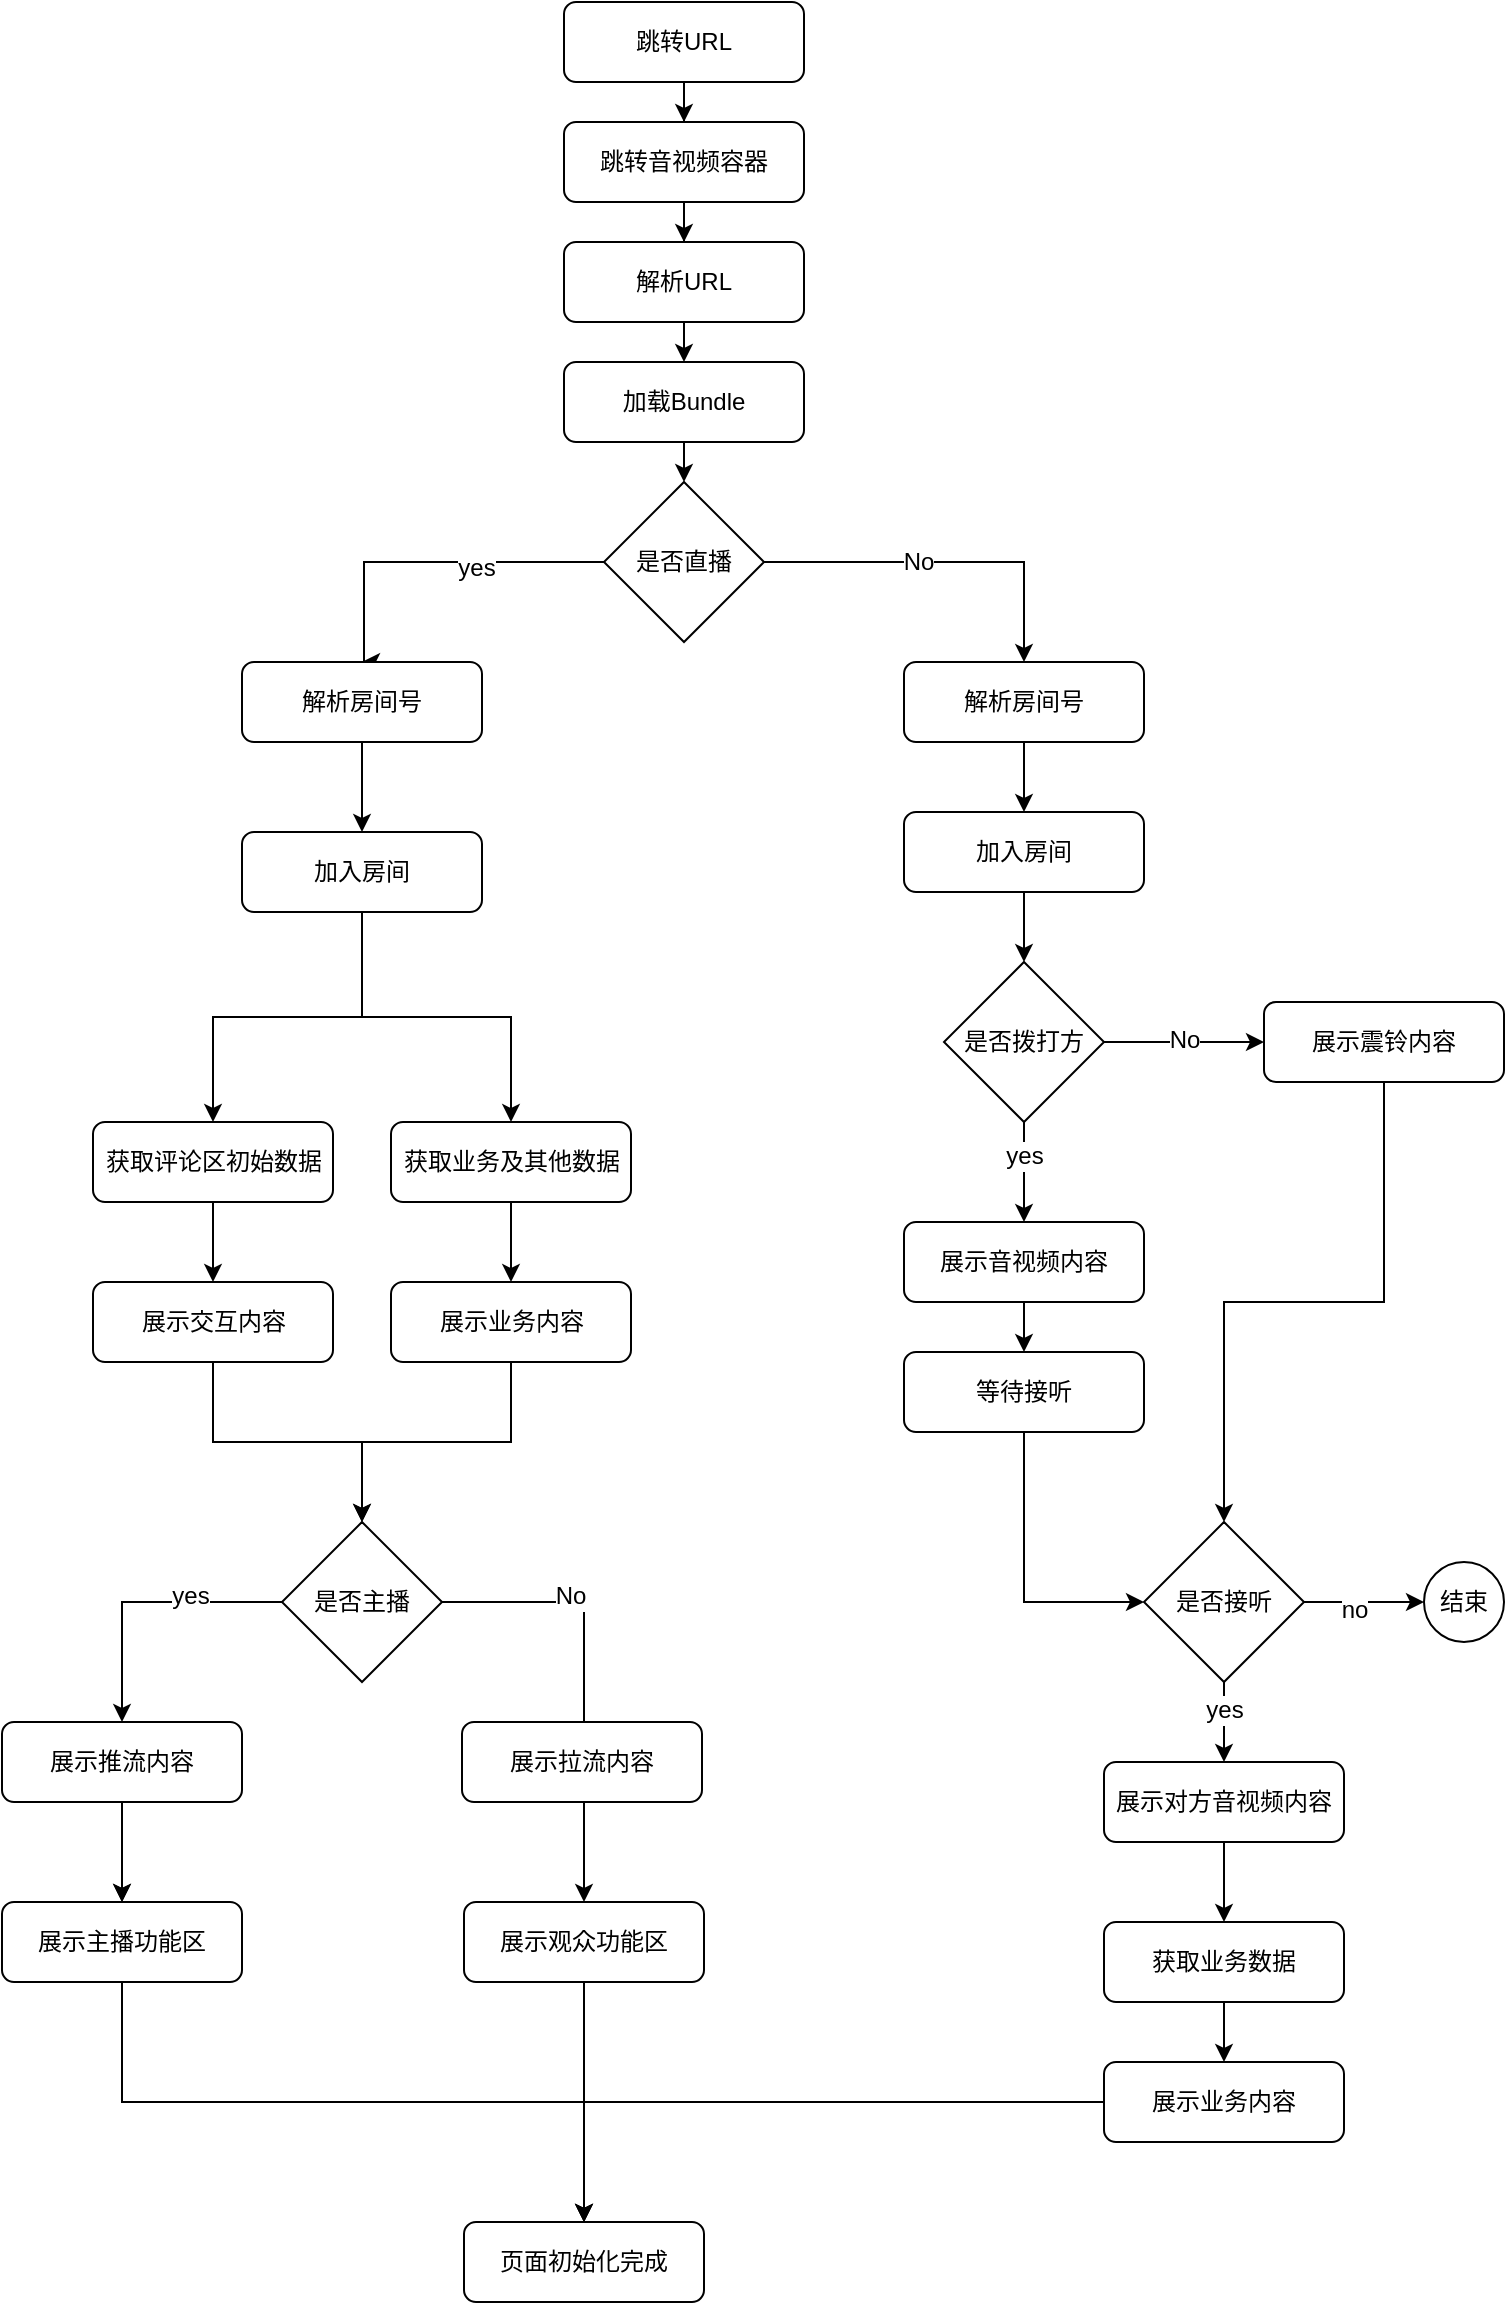 <mxfile version="12.7.6" type="github" pages="2">
  <diagram id="HYKLmY3Ni0rFSqoCe2Gg" name="第 1 页">
    <mxGraphModel dx="1773" dy="590" grid="1" gridSize="10" guides="1" tooltips="1" connect="1" arrows="1" fold="1" page="1" pageScale="1" pageWidth="827" pageHeight="1169" math="0" shadow="0">
      <root>
        <mxCell id="0" />
        <mxCell id="1" parent="0" />
        <mxCell id="6Yk51bXlvMiWCSTlYt-q-2" value="跳转URL" style="rounded=1;whiteSpace=wrap;html=1;" parent="1" vertex="1">
          <mxGeometry x="270" y="110" width="120" height="40" as="geometry" />
        </mxCell>
        <mxCell id="6Yk51bXlvMiWCSTlYt-q-5" style="edgeStyle=orthogonalEdgeStyle;rounded=0;orthogonalLoop=1;jettySize=auto;html=1;exitX=0.5;exitY=1;exitDx=0;exitDy=0;" parent="1" source="6Yk51bXlvMiWCSTlYt-q-2" target="6Yk51bXlvMiWCSTlYt-q-4" edge="1">
          <mxGeometry relative="1" as="geometry" />
        </mxCell>
        <mxCell id="6Yk51bXlvMiWCSTlYt-q-7" style="edgeStyle=orthogonalEdgeStyle;rounded=0;orthogonalLoop=1;jettySize=auto;html=1;" parent="1" source="6Yk51bXlvMiWCSTlYt-q-4" target="6Yk51bXlvMiWCSTlYt-q-6" edge="1">
          <mxGeometry relative="1" as="geometry" />
        </mxCell>
        <mxCell id="6Yk51bXlvMiWCSTlYt-q-4" value="跳转音视频容器" style="rounded=1;whiteSpace=wrap;html=1;" parent="1" vertex="1">
          <mxGeometry x="270" y="170" width="120" height="40" as="geometry" />
        </mxCell>
        <mxCell id="6Yk51bXlvMiWCSTlYt-q-35" style="edgeStyle=orthogonalEdgeStyle;rounded=0;orthogonalLoop=1;jettySize=auto;html=1;exitX=0.5;exitY=1;exitDx=0;exitDy=0;entryX=0.5;entryY=0;entryDx=0;entryDy=0;" parent="1" source="6Yk51bXlvMiWCSTlYt-q-6" target="6Yk51bXlvMiWCSTlYt-q-8" edge="1">
          <mxGeometry relative="1" as="geometry" />
        </mxCell>
        <mxCell id="6Yk51bXlvMiWCSTlYt-q-6" value="解析URL" style="rounded=1;whiteSpace=wrap;html=1;" parent="1" vertex="1">
          <mxGeometry x="270" y="230" width="120" height="40" as="geometry" />
        </mxCell>
        <mxCell id="6Yk51bXlvMiWCSTlYt-q-12" style="edgeStyle=orthogonalEdgeStyle;rounded=0;orthogonalLoop=1;jettySize=auto;html=1;entryX=0.5;entryY=0;entryDx=0;entryDy=0;exitX=0;exitY=0.5;exitDx=0;exitDy=0;" parent="1" source="6Yk51bXlvMiWCSTlYt-q-15" target="6Yk51bXlvMiWCSTlYt-q-22" edge="1">
          <mxGeometry relative="1" as="geometry">
            <mxPoint x="320" y="380" as="sourcePoint" />
            <Array as="points">
              <mxPoint x="170" y="390" />
            </Array>
            <mxPoint x="170" y="430" as="targetPoint" />
          </mxGeometry>
        </mxCell>
        <mxCell id="6Yk51bXlvMiWCSTlYt-q-18" value="yes" style="text;html=1;align=center;verticalAlign=middle;resizable=0;points=[];labelBackgroundColor=#ffffff;" parent="6Yk51bXlvMiWCSTlYt-q-12" vertex="1" connectable="0">
          <mxGeometry x="-0.25" y="3" relative="1" as="geometry">
            <mxPoint as="offset" />
          </mxGeometry>
        </mxCell>
        <mxCell id="6Yk51bXlvMiWCSTlYt-q-8" value="加载Bundle" style="rounded=1;whiteSpace=wrap;html=1;" parent="1" vertex="1">
          <mxGeometry x="270" y="290" width="120" height="40" as="geometry" />
        </mxCell>
        <mxCell id="6Yk51bXlvMiWCSTlYt-q-19" style="edgeStyle=orthogonalEdgeStyle;rounded=0;orthogonalLoop=1;jettySize=auto;html=1;entryX=0.5;entryY=0;entryDx=0;entryDy=0;" parent="1" source="6Yk51bXlvMiWCSTlYt-q-15" target="3MJpv1zXW1vsBIchZvpa-17" edge="1">
          <mxGeometry relative="1" as="geometry">
            <mxPoint x="500" y="420" as="targetPoint" />
          </mxGeometry>
        </mxCell>
        <mxCell id="6Yk51bXlvMiWCSTlYt-q-20" value="No" style="text;html=1;align=center;verticalAlign=middle;resizable=0;points=[];labelBackgroundColor=#ffffff;" parent="6Yk51bXlvMiWCSTlYt-q-19" vertex="1" connectable="0">
          <mxGeometry x="-0.15" relative="1" as="geometry">
            <mxPoint as="offset" />
          </mxGeometry>
        </mxCell>
        <mxCell id="6Yk51bXlvMiWCSTlYt-q-15" value="是否直播" style="rhombus;whiteSpace=wrap;html=1;" parent="1" vertex="1">
          <mxGeometry x="290" y="350" width="80" height="80" as="geometry" />
        </mxCell>
        <mxCell id="6Yk51bXlvMiWCSTlYt-q-16" value="" style="endArrow=classic;html=1;exitX=0.5;exitY=1;exitDx=0;exitDy=0;entryX=0.5;entryY=0;entryDx=0;entryDy=0;" parent="1" source="6Yk51bXlvMiWCSTlYt-q-8" target="6Yk51bXlvMiWCSTlYt-q-15" edge="1">
          <mxGeometry width="50" height="50" relative="1" as="geometry">
            <mxPoint x="330" y="530" as="sourcePoint" />
            <mxPoint x="380" y="480" as="targetPoint" />
          </mxGeometry>
        </mxCell>
        <mxCell id="6Yk51bXlvMiWCSTlYt-q-37" style="edgeStyle=orthogonalEdgeStyle;rounded=0;orthogonalLoop=1;jettySize=auto;html=1;exitX=0.5;exitY=1;exitDx=0;exitDy=0;entryX=0.5;entryY=0;entryDx=0;entryDy=0;" parent="1" source="6Yk51bXlvMiWCSTlYt-q-22" target="6Yk51bXlvMiWCSTlYt-q-36" edge="1">
          <mxGeometry relative="1" as="geometry" />
        </mxCell>
        <mxCell id="6Yk51bXlvMiWCSTlYt-q-22" value="解析房间号" style="rounded=1;whiteSpace=wrap;html=1;" parent="1" vertex="1">
          <mxGeometry x="109" y="440" width="120" height="40" as="geometry" />
        </mxCell>
        <mxCell id="3MJpv1zXW1vsBIchZvpa-63" style="edgeStyle=orthogonalEdgeStyle;rounded=0;orthogonalLoop=1;jettySize=auto;html=1;entryX=0.5;entryY=0;entryDx=0;entryDy=0;" edge="1" parent="1" source="6Yk51bXlvMiWCSTlYt-q-36" target="6Yk51bXlvMiWCSTlYt-q-40">
          <mxGeometry relative="1" as="geometry">
            <mxPoint x="140" y="630" as="targetPoint" />
          </mxGeometry>
        </mxCell>
        <mxCell id="3MJpv1zXW1vsBIchZvpa-64" style="edgeStyle=orthogonalEdgeStyle;rounded=0;orthogonalLoop=1;jettySize=auto;html=1;" edge="1" parent="1" source="6Yk51bXlvMiWCSTlYt-q-36" target="6Yk51bXlvMiWCSTlYt-q-44">
          <mxGeometry relative="1" as="geometry" />
        </mxCell>
        <mxCell id="6Yk51bXlvMiWCSTlYt-q-36" value="加入房间" style="rounded=1;whiteSpace=wrap;html=1;" parent="1" vertex="1">
          <mxGeometry x="109" y="525" width="120" height="40" as="geometry" />
        </mxCell>
        <mxCell id="3MJpv1zXW1vsBIchZvpa-65" style="edgeStyle=orthogonalEdgeStyle;rounded=0;orthogonalLoop=1;jettySize=auto;html=1;entryX=0.5;entryY=0;entryDx=0;entryDy=0;" edge="1" parent="1" source="6Yk51bXlvMiWCSTlYt-q-40" target="6Yk51bXlvMiWCSTlYt-q-50">
          <mxGeometry relative="1" as="geometry" />
        </mxCell>
        <mxCell id="6Yk51bXlvMiWCSTlYt-q-40" value="获取评论区初始数据" style="rounded=1;whiteSpace=wrap;html=1;" parent="1" vertex="1">
          <mxGeometry x="34.5" y="670" width="120" height="40" as="geometry" />
        </mxCell>
        <mxCell id="3MJpv1zXW1vsBIchZvpa-3" style="edgeStyle=orthogonalEdgeStyle;rounded=0;orthogonalLoop=1;jettySize=auto;html=1;exitX=0.5;exitY=1;exitDx=0;exitDy=0;" edge="1" parent="1" source="6Yk51bXlvMiWCSTlYt-q-44" target="3MJpv1zXW1vsBIchZvpa-2">
          <mxGeometry relative="1" as="geometry" />
        </mxCell>
        <mxCell id="6Yk51bXlvMiWCSTlYt-q-44" value="获取业务及其他数据" style="rounded=1;whiteSpace=wrap;html=1;" parent="1" vertex="1">
          <mxGeometry x="183.5" y="670" width="120" height="40" as="geometry" />
        </mxCell>
        <mxCell id="3MJpv1zXW1vsBIchZvpa-7" style="edgeStyle=orthogonalEdgeStyle;rounded=0;orthogonalLoop=1;jettySize=auto;html=1;entryX=0.5;entryY=0;entryDx=0;entryDy=0;" edge="1" parent="1" source="6Yk51bXlvMiWCSTlYt-q-50" target="3MJpv1zXW1vsBIchZvpa-5">
          <mxGeometry relative="1" as="geometry" />
        </mxCell>
        <mxCell id="6Yk51bXlvMiWCSTlYt-q-50" value="展示交互内容" style="rounded=1;whiteSpace=wrap;html=1;" parent="1" vertex="1">
          <mxGeometry x="34.5" y="750" width="120" height="40" as="geometry" />
        </mxCell>
        <mxCell id="3MJpv1zXW1vsBIchZvpa-10" style="edgeStyle=orthogonalEdgeStyle;rounded=0;orthogonalLoop=1;jettySize=auto;html=1;entryX=0.5;entryY=0;entryDx=0;entryDy=0;" edge="1" parent="1" source="3MJpv1zXW1vsBIchZvpa-2" target="3MJpv1zXW1vsBIchZvpa-5">
          <mxGeometry relative="1" as="geometry" />
        </mxCell>
        <mxCell id="3MJpv1zXW1vsBIchZvpa-2" value="展示业务内容" style="rounded=1;whiteSpace=wrap;html=1;" vertex="1" parent="1">
          <mxGeometry x="183.5" y="750" width="120" height="40" as="geometry" />
        </mxCell>
        <mxCell id="3MJpv1zXW1vsBIchZvpa-12" style="edgeStyle=orthogonalEdgeStyle;rounded=0;orthogonalLoop=1;jettySize=auto;html=1;entryX=0.5;entryY=0;entryDx=0;entryDy=0;" edge="1" parent="1" source="3MJpv1zXW1vsBIchZvpa-66" target="3MJpv1zXW1vsBIchZvpa-11">
          <mxGeometry relative="1" as="geometry" />
        </mxCell>
        <mxCell id="3MJpv1zXW1vsBIchZvpa-15" style="edgeStyle=orthogonalEdgeStyle;rounded=0;orthogonalLoop=1;jettySize=auto;html=1;entryX=0.5;entryY=0;entryDx=0;entryDy=0;exitX=1;exitY=0.5;exitDx=0;exitDy=0;" edge="1" parent="1" source="3MJpv1zXW1vsBIchZvpa-5" target="3MJpv1zXW1vsBIchZvpa-14">
          <mxGeometry relative="1" as="geometry" />
        </mxCell>
        <mxCell id="3MJpv1zXW1vsBIchZvpa-16" value="No" style="text;html=1;align=center;verticalAlign=middle;resizable=0;points=[];labelBackgroundColor=#ffffff;" vertex="1" connectable="0" parent="3MJpv1zXW1vsBIchZvpa-15">
          <mxGeometry x="-0.42" y="3" relative="1" as="geometry">
            <mxPoint as="offset" />
          </mxGeometry>
        </mxCell>
        <mxCell id="3MJpv1zXW1vsBIchZvpa-5" value="是否主播" style="rhombus;whiteSpace=wrap;html=1;" vertex="1" parent="1">
          <mxGeometry x="129" y="870" width="80" height="80" as="geometry" />
        </mxCell>
        <mxCell id="3MJpv1zXW1vsBIchZvpa-62" style="edgeStyle=orthogonalEdgeStyle;rounded=0;orthogonalLoop=1;jettySize=auto;html=1;entryX=0.5;entryY=0;entryDx=0;entryDy=0;" edge="1" parent="1" source="3MJpv1zXW1vsBIchZvpa-11" target="3MJpv1zXW1vsBIchZvpa-57">
          <mxGeometry relative="1" as="geometry">
            <Array as="points">
              <mxPoint x="49" y="1160" />
              <mxPoint x="280" y="1160" />
            </Array>
          </mxGeometry>
        </mxCell>
        <mxCell id="3MJpv1zXW1vsBIchZvpa-11" value="展示主播功能区" style="rounded=1;whiteSpace=wrap;html=1;" vertex="1" parent="1">
          <mxGeometry x="-11" y="1060" width="120" height="40" as="geometry" />
        </mxCell>
        <mxCell id="3MJpv1zXW1vsBIchZvpa-61" style="edgeStyle=orthogonalEdgeStyle;rounded=0;orthogonalLoop=1;jettySize=auto;html=1;entryX=0.5;entryY=0;entryDx=0;entryDy=0;" edge="1" parent="1" source="3MJpv1zXW1vsBIchZvpa-14" target="3MJpv1zXW1vsBIchZvpa-57">
          <mxGeometry relative="1" as="geometry" />
        </mxCell>
        <mxCell id="3MJpv1zXW1vsBIchZvpa-14" value="展示观众功能区" style="rounded=1;whiteSpace=wrap;html=1;" vertex="1" parent="1">
          <mxGeometry x="220" y="1060" width="120" height="40" as="geometry" />
        </mxCell>
        <mxCell id="3MJpv1zXW1vsBIchZvpa-20" style="edgeStyle=orthogonalEdgeStyle;rounded=0;orthogonalLoop=1;jettySize=auto;html=1;" edge="1" parent="1" source="3MJpv1zXW1vsBIchZvpa-17" target="3MJpv1zXW1vsBIchZvpa-19">
          <mxGeometry relative="1" as="geometry" />
        </mxCell>
        <mxCell id="3MJpv1zXW1vsBIchZvpa-17" value="解析房间号" style="rounded=1;whiteSpace=wrap;html=1;" vertex="1" parent="1">
          <mxGeometry x="440" y="440" width="120" height="40" as="geometry" />
        </mxCell>
        <mxCell id="3MJpv1zXW1vsBIchZvpa-22" style="edgeStyle=orthogonalEdgeStyle;rounded=0;orthogonalLoop=1;jettySize=auto;html=1;exitX=0.5;exitY=1;exitDx=0;exitDy=0;entryX=0.5;entryY=0;entryDx=0;entryDy=0;" edge="1" parent="1" source="3MJpv1zXW1vsBIchZvpa-19" target="3MJpv1zXW1vsBIchZvpa-26">
          <mxGeometry relative="1" as="geometry">
            <mxPoint x="500" y="595" as="targetPoint" />
          </mxGeometry>
        </mxCell>
        <mxCell id="3MJpv1zXW1vsBIchZvpa-19" value="加入房间" style="rounded=1;whiteSpace=wrap;html=1;" vertex="1" parent="1">
          <mxGeometry x="440" y="515" width="120" height="40" as="geometry" />
        </mxCell>
        <mxCell id="3MJpv1zXW1vsBIchZvpa-28" style="edgeStyle=orthogonalEdgeStyle;rounded=0;orthogonalLoop=1;jettySize=auto;html=1;exitX=0.5;exitY=1;exitDx=0;exitDy=0;" edge="1" parent="1" source="3MJpv1zXW1vsBIchZvpa-26" target="3MJpv1zXW1vsBIchZvpa-27">
          <mxGeometry relative="1" as="geometry" />
        </mxCell>
        <mxCell id="3MJpv1zXW1vsBIchZvpa-29" value="yes" style="text;html=1;align=center;verticalAlign=middle;resizable=0;points=[];labelBackgroundColor=#ffffff;" vertex="1" connectable="0" parent="3MJpv1zXW1vsBIchZvpa-28">
          <mxGeometry x="-0.333" relative="1" as="geometry">
            <mxPoint as="offset" />
          </mxGeometry>
        </mxCell>
        <mxCell id="3MJpv1zXW1vsBIchZvpa-31" style="edgeStyle=orthogonalEdgeStyle;rounded=0;orthogonalLoop=1;jettySize=auto;html=1;exitX=1;exitY=0.5;exitDx=0;exitDy=0;entryX=0;entryY=0.5;entryDx=0;entryDy=0;" edge="1" parent="1" source="3MJpv1zXW1vsBIchZvpa-26" target="3MJpv1zXW1vsBIchZvpa-30">
          <mxGeometry relative="1" as="geometry" />
        </mxCell>
        <mxCell id="3MJpv1zXW1vsBIchZvpa-33" value="No" style="text;html=1;align=center;verticalAlign=middle;resizable=0;points=[];labelBackgroundColor=#ffffff;" vertex="1" connectable="0" parent="3MJpv1zXW1vsBIchZvpa-31">
          <mxGeometry y="1" relative="1" as="geometry">
            <mxPoint as="offset" />
          </mxGeometry>
        </mxCell>
        <mxCell id="3MJpv1zXW1vsBIchZvpa-26" value="是否拨打方" style="rhombus;whiteSpace=wrap;html=1;" vertex="1" parent="1">
          <mxGeometry x="460" y="590" width="80" height="80" as="geometry" />
        </mxCell>
        <mxCell id="3MJpv1zXW1vsBIchZvpa-49" style="edgeStyle=orthogonalEdgeStyle;rounded=0;orthogonalLoop=1;jettySize=auto;html=1;entryX=0.5;entryY=0;entryDx=0;entryDy=0;" edge="1" parent="1" source="3MJpv1zXW1vsBIchZvpa-27" target="3MJpv1zXW1vsBIchZvpa-45">
          <mxGeometry relative="1" as="geometry" />
        </mxCell>
        <mxCell id="3MJpv1zXW1vsBIchZvpa-27" value="展示音视频内容" style="rounded=1;whiteSpace=wrap;html=1;" vertex="1" parent="1">
          <mxGeometry x="440" y="720" width="120" height="40" as="geometry" />
        </mxCell>
        <mxCell id="3MJpv1zXW1vsBIchZvpa-35" style="edgeStyle=orthogonalEdgeStyle;rounded=0;orthogonalLoop=1;jettySize=auto;html=1;" edge="1" parent="1" source="3MJpv1zXW1vsBIchZvpa-30" target="3MJpv1zXW1vsBIchZvpa-34">
          <mxGeometry relative="1" as="geometry" />
        </mxCell>
        <mxCell id="3MJpv1zXW1vsBIchZvpa-30" value="展示震铃内容" style="rounded=1;whiteSpace=wrap;html=1;" vertex="1" parent="1">
          <mxGeometry x="620" y="610" width="120" height="40" as="geometry" />
        </mxCell>
        <mxCell id="3MJpv1zXW1vsBIchZvpa-38" style="edgeStyle=orthogonalEdgeStyle;rounded=0;orthogonalLoop=1;jettySize=auto;html=1;exitX=1;exitY=0.5;exitDx=0;exitDy=0;entryX=0;entryY=0.5;entryDx=0;entryDy=0;" edge="1" parent="1" source="3MJpv1zXW1vsBIchZvpa-34" target="3MJpv1zXW1vsBIchZvpa-37">
          <mxGeometry relative="1" as="geometry" />
        </mxCell>
        <mxCell id="3MJpv1zXW1vsBIchZvpa-39" value="no" style="text;html=1;align=center;verticalAlign=middle;resizable=0;points=[];labelBackgroundColor=#ffffff;" vertex="1" connectable="0" parent="3MJpv1zXW1vsBIchZvpa-38">
          <mxGeometry x="-0.167" y="-4" relative="1" as="geometry">
            <mxPoint as="offset" />
          </mxGeometry>
        </mxCell>
        <mxCell id="3MJpv1zXW1vsBIchZvpa-42" style="edgeStyle=orthogonalEdgeStyle;rounded=0;orthogonalLoop=1;jettySize=auto;html=1;entryX=0.5;entryY=0;entryDx=0;entryDy=0;" edge="1" parent="1" source="3MJpv1zXW1vsBIchZvpa-34" target="3MJpv1zXW1vsBIchZvpa-41">
          <mxGeometry relative="1" as="geometry" />
        </mxCell>
        <mxCell id="3MJpv1zXW1vsBIchZvpa-43" value="yes" style="text;html=1;align=center;verticalAlign=middle;resizable=0;points=[];labelBackgroundColor=#ffffff;" vertex="1" connectable="0" parent="3MJpv1zXW1vsBIchZvpa-42">
          <mxGeometry x="0.2" y="2" relative="1" as="geometry">
            <mxPoint x="-2" y="-10" as="offset" />
          </mxGeometry>
        </mxCell>
        <mxCell id="3MJpv1zXW1vsBIchZvpa-34" value="是否接听" style="rhombus;whiteSpace=wrap;html=1;" vertex="1" parent="1">
          <mxGeometry x="560" y="870" width="80" height="80" as="geometry" />
        </mxCell>
        <mxCell id="3MJpv1zXW1vsBIchZvpa-37" value="结束" style="ellipse;whiteSpace=wrap;html=1;aspect=fixed;" vertex="1" parent="1">
          <mxGeometry x="700" y="890" width="40" height="40" as="geometry" />
        </mxCell>
        <mxCell id="3MJpv1zXW1vsBIchZvpa-53" style="edgeStyle=orthogonalEdgeStyle;rounded=0;orthogonalLoop=1;jettySize=auto;html=1;exitX=0.5;exitY=1;exitDx=0;exitDy=0;entryX=0.5;entryY=0;entryDx=0;entryDy=0;" edge="1" parent="1" source="3MJpv1zXW1vsBIchZvpa-41" target="3MJpv1zXW1vsBIchZvpa-52">
          <mxGeometry relative="1" as="geometry" />
        </mxCell>
        <mxCell id="3MJpv1zXW1vsBIchZvpa-41" value="展示对方音视频内容" style="rounded=1;whiteSpace=wrap;html=1;" vertex="1" parent="1">
          <mxGeometry x="540" y="990" width="120" height="40" as="geometry" />
        </mxCell>
        <mxCell id="3MJpv1zXW1vsBIchZvpa-51" style="edgeStyle=orthogonalEdgeStyle;rounded=0;orthogonalLoop=1;jettySize=auto;html=1;entryX=0;entryY=0.5;entryDx=0;entryDy=0;" edge="1" parent="1" source="3MJpv1zXW1vsBIchZvpa-45" target="3MJpv1zXW1vsBIchZvpa-34">
          <mxGeometry relative="1" as="geometry" />
        </mxCell>
        <mxCell id="3MJpv1zXW1vsBIchZvpa-45" value="等待接听" style="rounded=1;whiteSpace=wrap;html=1;" vertex="1" parent="1">
          <mxGeometry x="440" y="785" width="120" height="40" as="geometry" />
        </mxCell>
        <mxCell id="3MJpv1zXW1vsBIchZvpa-55" style="edgeStyle=orthogonalEdgeStyle;rounded=0;orthogonalLoop=1;jettySize=auto;html=1;entryX=0.5;entryY=0;entryDx=0;entryDy=0;" edge="1" parent="1" source="3MJpv1zXW1vsBIchZvpa-52" target="3MJpv1zXW1vsBIchZvpa-54">
          <mxGeometry relative="1" as="geometry" />
        </mxCell>
        <mxCell id="3MJpv1zXW1vsBIchZvpa-52" value="获取业务数据" style="rounded=1;whiteSpace=wrap;html=1;" vertex="1" parent="1">
          <mxGeometry x="540" y="1070" width="120" height="40" as="geometry" />
        </mxCell>
        <mxCell id="3MJpv1zXW1vsBIchZvpa-60" style="edgeStyle=orthogonalEdgeStyle;rounded=0;orthogonalLoop=1;jettySize=auto;html=1;entryX=0.5;entryY=0;entryDx=0;entryDy=0;" edge="1" parent="1" source="3MJpv1zXW1vsBIchZvpa-54" target="3MJpv1zXW1vsBIchZvpa-57">
          <mxGeometry relative="1" as="geometry" />
        </mxCell>
        <mxCell id="3MJpv1zXW1vsBIchZvpa-54" value="展示业务内容" style="rounded=1;whiteSpace=wrap;html=1;" vertex="1" parent="1">
          <mxGeometry x="540" y="1140" width="120" height="40" as="geometry" />
        </mxCell>
        <mxCell id="3MJpv1zXW1vsBIchZvpa-57" value="页面初始化完成" style="rounded=1;whiteSpace=wrap;html=1;" vertex="1" parent="1">
          <mxGeometry x="220" y="1220" width="120" height="40" as="geometry" />
        </mxCell>
        <mxCell id="3MJpv1zXW1vsBIchZvpa-69" value="" style="edgeStyle=orthogonalEdgeStyle;rounded=0;orthogonalLoop=1;jettySize=auto;html=1;" edge="1" parent="1" source="3MJpv1zXW1vsBIchZvpa-66" target="3MJpv1zXW1vsBIchZvpa-11">
          <mxGeometry relative="1" as="geometry" />
        </mxCell>
        <mxCell id="3MJpv1zXW1vsBIchZvpa-66" value="展示推流内容" style="rounded=1;whiteSpace=wrap;html=1;" vertex="1" parent="1">
          <mxGeometry x="-11" y="970" width="120" height="40" as="geometry" />
        </mxCell>
        <mxCell id="3MJpv1zXW1vsBIchZvpa-67" style="edgeStyle=orthogonalEdgeStyle;rounded=0;orthogonalLoop=1;jettySize=auto;html=1;entryX=0.5;entryY=0;entryDx=0;entryDy=0;" edge="1" parent="1" source="3MJpv1zXW1vsBIchZvpa-5" target="3MJpv1zXW1vsBIchZvpa-66">
          <mxGeometry relative="1" as="geometry">
            <mxPoint x="129" y="910" as="sourcePoint" />
            <mxPoint x="49" y="1030" as="targetPoint" />
          </mxGeometry>
        </mxCell>
        <mxCell id="3MJpv1zXW1vsBIchZvpa-68" value="yes" style="text;html=1;align=center;verticalAlign=middle;resizable=0;points=[];labelBackgroundColor=#ffffff;" vertex="1" connectable="0" parent="3MJpv1zXW1vsBIchZvpa-67">
          <mxGeometry x="-0.333" y="-3" relative="1" as="geometry">
            <mxPoint as="offset" />
          </mxGeometry>
        </mxCell>
        <mxCell id="3MJpv1zXW1vsBIchZvpa-70" value="展示拉流内容" style="rounded=1;whiteSpace=wrap;html=1;" vertex="1" parent="1">
          <mxGeometry x="219" y="970" width="120" height="40" as="geometry" />
        </mxCell>
      </root>
    </mxGraphModel>
  </diagram>
  <diagram id="-SLDsMfKqo5Gnx0qDcHN" name="第 2 页">
    <mxGraphModel dx="946" dy="590" grid="1" gridSize="10" guides="1" tooltips="1" connect="1" arrows="1" fold="1" page="1" pageScale="1" pageWidth="827" pageHeight="1169" math="0" shadow="0">
      <root>
        <mxCell id="JqYBc81iNl9qHTru5_pl-0" />
        <mxCell id="JqYBc81iNl9qHTru5_pl-1" parent="JqYBc81iNl9qHTru5_pl-0" />
        <mxCell id="JqYBc81iNl9qHTru5_pl-61" value="" style="rounded=0;whiteSpace=wrap;html=1;dashed=1;strokeColor=#FF33FF;strokeWidth=2;fillColor=#FFFFFF;align=center;" vertex="1" parent="JqYBc81iNl9qHTru5_pl-1">
          <mxGeometry x="110" y="530" width="540" height="150" as="geometry" />
        </mxCell>
        <mxCell id="JqYBc81iNl9qHTru5_pl-59" value="" style="rounded=0;whiteSpace=wrap;html=1;dashed=1;strokeColor=#000099;strokeWidth=2;fillColor=#FFFFFF;align=center;" vertex="1" parent="JqYBc81iNl9qHTru5_pl-1">
          <mxGeometry x="110" y="20" width="540" height="490" as="geometry" />
        </mxCell>
        <mxCell id="JqYBc81iNl9qHTru5_pl-31" value="" style="rounded=0;whiteSpace=wrap;html=1;align=center;strokeColor=#FF6633;strokeWidth=2;" vertex="1" parent="JqYBc81iNl9qHTru5_pl-1">
          <mxGeometry x="140" y="340" width="490" height="150" as="geometry" />
        </mxCell>
        <mxCell id="JqYBc81iNl9qHTru5_pl-18" value="" style="rounded=1;whiteSpace=wrap;html=1;align=center;" vertex="1" parent="JqYBc81iNl9qHTru5_pl-1">
          <mxGeometry x="140" y="220" width="490" height="100" as="geometry" />
        </mxCell>
        <mxCell id="JqYBc81iNl9qHTru5_pl-19" value="组件A" style="rounded=1;whiteSpace=wrap;html=1;align=center;" vertex="1" parent="JqYBc81iNl9qHTru5_pl-1">
          <mxGeometry x="189" y="50" width="50" height="130" as="geometry" />
        </mxCell>
        <mxCell id="JqYBc81iNl9qHTru5_pl-21" value="&lt;span style=&quot;white-space: normal&quot;&gt;组件B&lt;/span&gt;" style="rounded=1;whiteSpace=wrap;html=1;align=center;" vertex="1" parent="JqYBc81iNl9qHTru5_pl-1">
          <mxGeometry x="302" y="50" width="50" height="130" as="geometry" />
        </mxCell>
        <mxCell id="JqYBc81iNl9qHTru5_pl-22" value="&lt;span style=&quot;white-space: normal&quot;&gt;组件C&lt;/span&gt;" style="rounded=1;whiteSpace=wrap;html=1;align=center;" vertex="1" parent="JqYBc81iNl9qHTru5_pl-1">
          <mxGeometry x="412.5" y="50" width="50" height="130" as="geometry" />
        </mxCell>
        <mxCell id="JqYBc81iNl9qHTru5_pl-23" value="&lt;span style=&quot;white-space: normal&quot;&gt;组件N&lt;/span&gt;" style="rounded=1;whiteSpace=wrap;html=1;align=center;" vertex="1" parent="JqYBc81iNl9qHTru5_pl-1">
          <mxGeometry x="520" y="50" width="50" height="130" as="geometry" />
        </mxCell>
        <mxCell id="JqYBc81iNl9qHTru5_pl-24" value="" style="shape=flexArrow;endArrow=classic;html=1;exitX=0.5;exitY=1;exitDx=0;exitDy=0;entryX=0.148;entryY=0.017;entryDx=0;entryDy=0;entryPerimeter=0;" edge="1" parent="JqYBc81iNl9qHTru5_pl-1" source="JqYBc81iNl9qHTru5_pl-19" target="JqYBc81iNl9qHTru5_pl-18">
          <mxGeometry width="50" height="50" relative="1" as="geometry">
            <mxPoint x="50" y="200" as="sourcePoint" />
            <mxPoint x="100" y="150" as="targetPoint" />
          </mxGeometry>
        </mxCell>
        <mxCell id="JqYBc81iNl9qHTru5_pl-25" value="" style="shape=flexArrow;endArrow=classic;html=1;exitX=0.5;exitY=1;exitDx=0;exitDy=0;entryX=0.38;entryY=0;entryDx=0;entryDy=0;entryPerimeter=0;" edge="1" parent="JqYBc81iNl9qHTru5_pl-1" source="JqYBc81iNl9qHTru5_pl-21" target="JqYBc81iNl9qHTru5_pl-18">
          <mxGeometry width="50" height="50" relative="1" as="geometry">
            <mxPoint x="80" y="230" as="sourcePoint" />
            <mxPoint x="130" y="180" as="targetPoint" />
          </mxGeometry>
        </mxCell>
        <mxCell id="JqYBc81iNl9qHTru5_pl-26" value="" style="shape=flexArrow;endArrow=classic;html=1;exitX=0.5;exitY=1;exitDx=0;exitDy=0;entryX=0.606;entryY=0.017;entryDx=0;entryDy=0;entryPerimeter=0;" edge="1" parent="JqYBc81iNl9qHTru5_pl-1" source="JqYBc81iNl9qHTru5_pl-22" target="JqYBc81iNl9qHTru5_pl-18">
          <mxGeometry width="50" height="50" relative="1" as="geometry">
            <mxPoint x="640" y="230" as="sourcePoint" />
            <mxPoint x="690" y="180" as="targetPoint" />
          </mxGeometry>
        </mxCell>
        <mxCell id="JqYBc81iNl9qHTru5_pl-27" value="" style="shape=flexArrow;endArrow=classic;html=1;exitX=0.5;exitY=1;exitDx=0;exitDy=0;" edge="1" parent="JqYBc81iNl9qHTru5_pl-1" source="JqYBc81iNl9qHTru5_pl-23">
          <mxGeometry width="50" height="50" relative="1" as="geometry">
            <mxPoint x="620" y="200" as="sourcePoint" />
            <mxPoint x="545" y="218" as="targetPoint" />
          </mxGeometry>
        </mxCell>
        <mxCell id="JqYBc81iNl9qHTru5_pl-33" value="" style="rounded=1;whiteSpace=wrap;html=1;strokeColor=#67AB9F;strokeWidth=2;align=center;" vertex="1" parent="JqYBc81iNl9qHTru5_pl-1">
          <mxGeometry x="135" y="560" width="490" height="95" as="geometry" />
        </mxCell>
        <mxCell id="JqYBc81iNl9qHTru5_pl-34" value="MAPI" style="rounded=1;whiteSpace=wrap;html=1;strokeColor=#222222;strokeWidth=1;align=center;" vertex="1" parent="JqYBc81iNl9qHTru5_pl-1">
          <mxGeometry x="162.5" y="582.5" width="90" height="50" as="geometry" />
        </mxCell>
        <mxCell id="JqYBc81iNl9qHTru5_pl-35" value="Sharkpush" style="rounded=1;whiteSpace=wrap;html=1;strokeColor=#222222;strokeWidth=1;align=center;" vertex="1" parent="JqYBc81iNl9qHTru5_pl-1">
          <mxGeometry x="330" y="582.5" width="90" height="50" as="geometry" />
        </mxCell>
        <mxCell id="JqYBc81iNl9qHTru5_pl-38" value="MRN bridge" style="rounded=1;whiteSpace=wrap;html=1;strokeColor=#222222;strokeWidth=1;align=center;" vertex="1" parent="JqYBc81iNl9qHTru5_pl-1">
          <mxGeometry x="495" y="582.5" width="90" height="50" as="geometry" />
        </mxCell>
        <mxCell id="JqYBc81iNl9qHTru5_pl-39" value="数据分发模块" style="rounded=1;whiteSpace=wrap;html=1;align=center;" vertex="1" parent="JqYBc81iNl9qHTru5_pl-1">
          <mxGeometry x="492.5" y="410" width="105" height="60" as="geometry" />
        </mxCell>
        <mxCell id="JqYBc81iNl9qHTru5_pl-46" value="数据处理模块" style="rounded=1;whiteSpace=wrap;html=1;align=center;" vertex="1" parent="JqYBc81iNl9qHTru5_pl-1">
          <mxGeometry x="320" y="410" width="120" height="60" as="geometry" />
        </mxCell>
        <mxCell id="JqYBc81iNl9qHTru5_pl-49" value="数据组装模块" style="rounded=1;whiteSpace=wrap;html=1;align=center;" vertex="1" parent="JqYBc81iNl9qHTru5_pl-1">
          <mxGeometry x="160" y="410" width="105" height="60" as="geometry" />
        </mxCell>
        <mxCell id="JqYBc81iNl9qHTru5_pl-57" value="数据交互层" style="rounded=1;whiteSpace=wrap;html=1;strokeColor=#222222;strokeWidth=1;align=center;fillColor=#FFFFFF;" vertex="1" parent="JqYBc81iNl9qHTru5_pl-1">
          <mxGeometry x="153" y="250" width="467" height="60" as="geometry" />
        </mxCell>
        <mxCell id="JqYBc81iNl9qHTru5_pl-58" value="Component" style="text;html=1;strokeColor=none;fillColor=none;align=center;verticalAlign=middle;whiteSpace=wrap;rounded=0;dashed=1;dashPattern=1 1;" vertex="1" parent="JqYBc81iNl9qHTru5_pl-1">
          <mxGeometry x="160" y="220" width="40" height="20" as="geometry" />
        </mxCell>
        <mxCell id="JqYBc81iNl9qHTru5_pl-60" value="MRN" style="text;html=1;strokeColor=none;fillColor=none;align=center;verticalAlign=middle;whiteSpace=wrap;rounded=0;dashed=1;" vertex="1" parent="JqYBc81iNl9qHTru5_pl-1">
          <mxGeometry x="120" y="30" width="40" height="20" as="geometry" />
        </mxCell>
        <mxCell id="JqYBc81iNl9qHTru5_pl-62" value="Native" style="text;html=1;strokeColor=none;fillColor=none;align=center;verticalAlign=middle;whiteSpace=wrap;rounded=0;" vertex="1" parent="JqYBc81iNl9qHTru5_pl-1">
          <mxGeometry x="120" y="530" width="40" height="20" as="geometry" />
        </mxCell>
        <mxCell id="JqYBc81iNl9qHTru5_pl-63" value="通用API" style="rounded=1;whiteSpace=wrap;html=1;strokeColor=#222222;strokeWidth=1;fillColor=#FFFFFF;align=center;" vertex="1" parent="JqYBc81iNl9qHTru5_pl-1">
          <mxGeometry x="147.5" y="350" width="475" height="40" as="geometry" />
        </mxCell>
      </root>
    </mxGraphModel>
  </diagram>
</mxfile>
